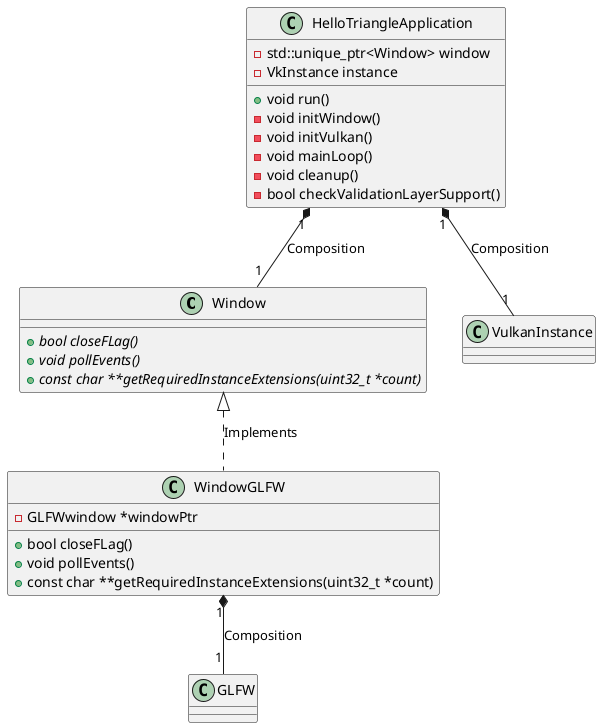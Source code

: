 @startuml

Window <|.. WindowGLFW : Implements
HelloTriangleApplication "1" *-- "1" Window : Composition
WindowGLFW "1" *-- "1" GLFW : Composition
HelloTriangleApplication "1" *-- "1" VulkanInstance : Composition


class HelloTriangleApplication {
    +void run()
    -void initWindow()
    -void initVulkan()
    -void mainLoop()
    -void cleanup()
    -bool checkValidationLayerSupport()
    -std::unique_ptr<Window> window
    -VkInstance instance
}

class Window {
 +{abstract} bool closeFLag()
 +{abstract} void pollEvents()
 +{abstract} const char **getRequiredInstanceExtensions(uint32_t *count)
}

class WindowGLFW {
 +bool closeFLag()
 +void pollEvents()
 +const char **getRequiredInstanceExtensions(uint32_t *count)
 -GLFWwindow *windowPtr
}

@enduml


